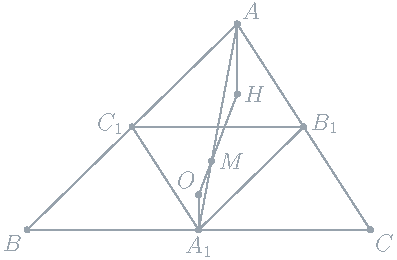 import geometry;
size(7cm);

pen penColor = rgb("98a3ad");


triangle t = triangleabc(5, 6, 7);

point A = t.C;
point B = t.A;
point C = t.B;

circle w = circle(t);

point O = w.C;
point H = orthocentercenter(t);
point M = centroid(t);

point A1 = midpoint(segment(C, B));
point C1 = midpoint(segment(A, B));
point B1 = midpoint(segment(C, A));

//draw 

draw(t, penColor);

dot("$A$", A, N*0.7+E*0.7, fontsize(12) + penColor);
dot("$B$", B, SW, fontsize(12) + penColor);
dot("$C$", C, SE, fontsize(12) + penColor);

dot("$O$", O, N*0.9+W*0.7, fontsize(12) + penColor);
dot("$H$", H, fontsize(12) + penColor);
dot("$M$", M, fontsize(12) + penColor);

dot("$A_1$", A1, S, fontsize(12) + penColor);
dot("$B_1$", B1, N*0.2+E, fontsize(12) + penColor);
dot("$C_1$", C1, N*0.2+W*1.2, fontsize(12) + penColor);

draw(segment(A1, B1), penColor);
draw(segment(A1, C1), penColor);
draw(segment(C1, B1), penColor);

draw(segment(A1, A), penColor);
draw(segment(H, O), penColor);


draw(segment(H, A), penColor);
draw(segment(A1, O), penColor);
